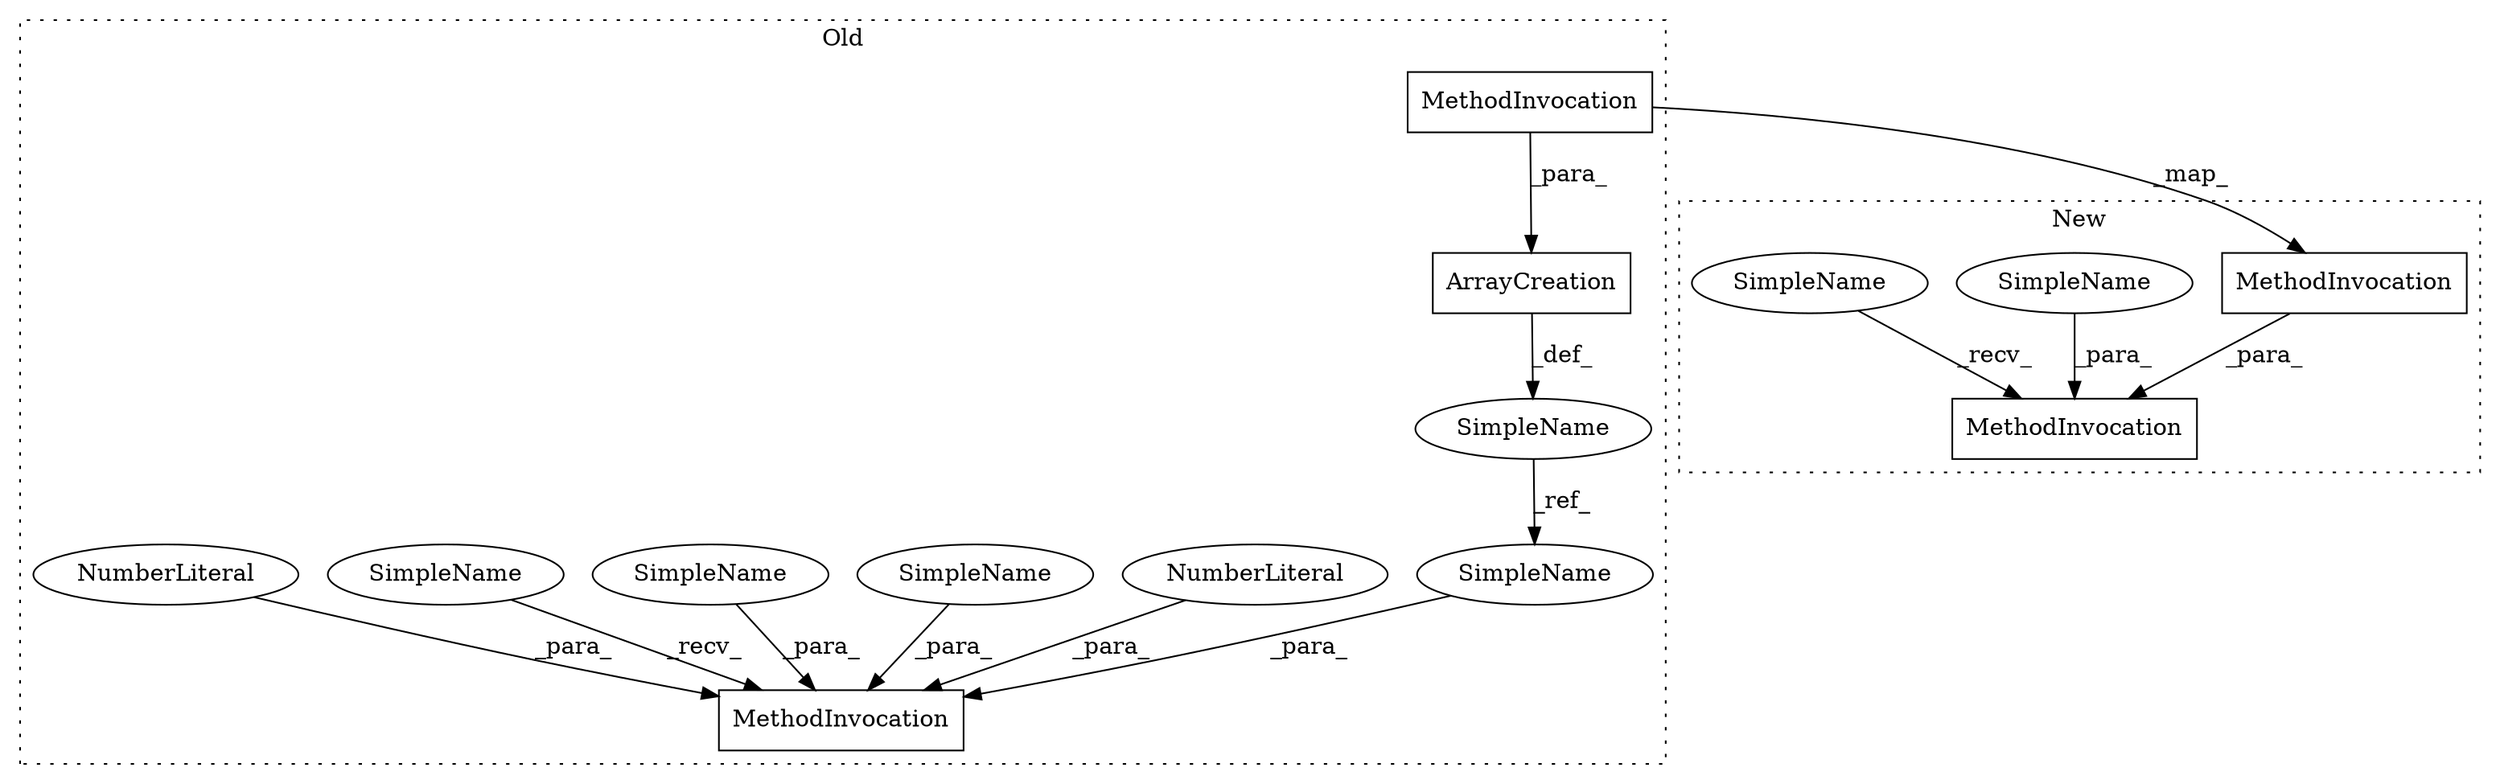digraph G {
subgraph cluster0 {
1 [label="ArrayCreation" a="3" s="10254" l="52" shape="box"];
2 [label="MethodInvocation" a="32" s="10265,10304" l="17,1" shape="box"];
5 [label="MethodInvocation" a="32" s="10323,10361" l="10,1" shape="box"];
6 [label="NumberLiteral" a="34" s="10353" l="1" shape="ellipse"];
7 [label="SimpleName" a="42" s="10333" l="5" shape="ellipse"];
8 [label="SimpleName" a="42" s="10356" l="5" shape="ellipse"];
9 [label="SimpleName" a="42" s="10243" l="8" shape="ellipse"];
10 [label="SimpleName" a="42" s="10343" l="8" shape="ellipse"];
12 [label="SimpleName" a="42" s="10316" l="6" shape="ellipse"];
14 [label="NumberLiteral" a="34" s="10340" l="1" shape="ellipse"];
label = "Old";
style="dotted";
}
subgraph cluster1 {
3 [label="MethodInvocation" a="32" s="10249,10303" l="7,1" shape="box"];
4 [label="MethodInvocation" a="32" s="10263,10302" l="17,1" shape="box"];
11 [label="SimpleName" a="42" s="10256" l="5" shape="ellipse"];
13 [label="SimpleName" a="42" s="10242" l="6" shape="ellipse"];
label = "New";
style="dotted";
}
1 -> 9 [label="_def_"];
2 -> 1 [label="_para_"];
2 -> 4 [label="_map_"];
4 -> 3 [label="_para_"];
6 -> 5 [label="_para_"];
7 -> 5 [label="_para_"];
8 -> 5 [label="_para_"];
9 -> 10 [label="_ref_"];
10 -> 5 [label="_para_"];
11 -> 3 [label="_para_"];
12 -> 5 [label="_recv_"];
13 -> 3 [label="_recv_"];
14 -> 5 [label="_para_"];
}